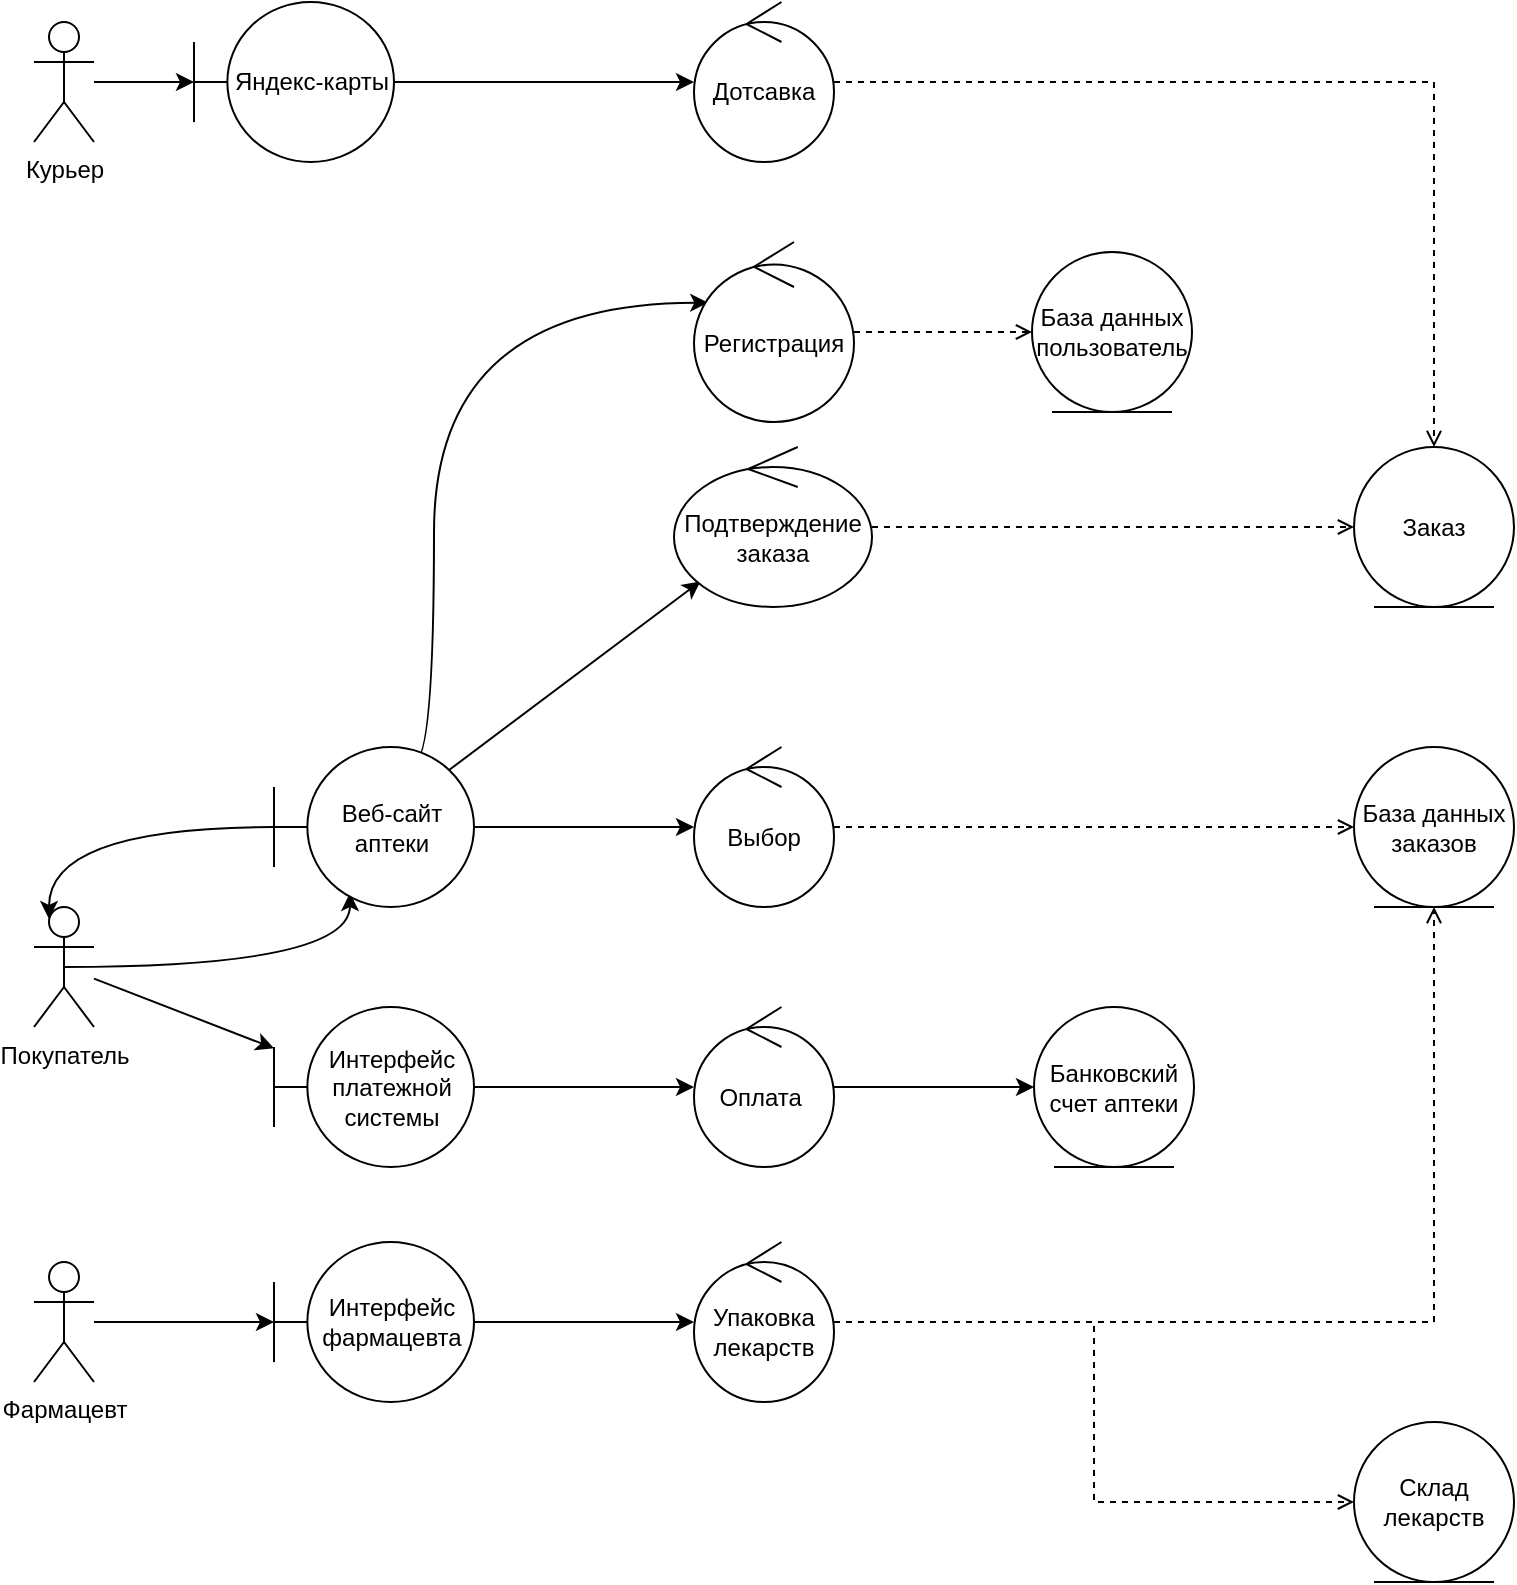 <mxfile version="26.0.16">
  <diagram name="Страница — 1" id="dqRWkBIB7Zv8lyWxam82">
    <mxGraphModel dx="2440" dy="1292" grid="1" gridSize="10" guides="1" tooltips="1" connect="1" arrows="1" fold="1" page="1" pageScale="1" pageWidth="827" pageHeight="1169" math="0" shadow="0">
      <root>
        <mxCell id="0" />
        <mxCell id="1" parent="0" />
        <mxCell id="P8F0VEBTFIbNjGWBx2y0-1" style="rounded=0;orthogonalLoop=1;jettySize=auto;html=1;exitX=0.5;exitY=0.5;exitDx=0;exitDy=0;exitPerimeter=0;entryX=0.38;entryY=0.913;entryDx=0;entryDy=0;entryPerimeter=0;edgeStyle=orthogonalEdgeStyle;curved=1;" edge="1" parent="1" source="P8F0VEBTFIbNjGWBx2y0-3" target="P8F0VEBTFIbNjGWBx2y0-5">
          <mxGeometry relative="1" as="geometry">
            <Array as="points">
              <mxPoint x="218" y="552.5" />
            </Array>
          </mxGeometry>
        </mxCell>
        <mxCell id="P8F0VEBTFIbNjGWBx2y0-2" style="rounded=0;orthogonalLoop=1;jettySize=auto;html=1;" edge="1" parent="1" source="P8F0VEBTFIbNjGWBx2y0-3" target="P8F0VEBTFIbNjGWBx2y0-7">
          <mxGeometry relative="1" as="geometry" />
        </mxCell>
        <mxCell id="P8F0VEBTFIbNjGWBx2y0-3" value="Покупатель" style="shape=umlActor;verticalLabelPosition=bottom;verticalAlign=top;html=1;outlineConnect=0;" vertex="1" parent="1">
          <mxGeometry x="60" y="522.5" width="30" height="60" as="geometry" />
        </mxCell>
        <mxCell id="P8F0VEBTFIbNjGWBx2y0-4" style="edgeStyle=orthogonalEdgeStyle;rounded=0;orthogonalLoop=1;jettySize=auto;html=1;" edge="1" parent="1" source="P8F0VEBTFIbNjGWBx2y0-5" target="P8F0VEBTFIbNjGWBx2y0-11">
          <mxGeometry relative="1" as="geometry" />
        </mxCell>
        <mxCell id="P8F0VEBTFIbNjGWBx2y0-52" style="rounded=0;orthogonalLoop=1;jettySize=auto;html=1;exitX=0.854;exitY=0.164;exitDx=0;exitDy=0;exitPerimeter=0;" edge="1" parent="1" source="P8F0VEBTFIbNjGWBx2y0-5" target="P8F0VEBTFIbNjGWBx2y0-47">
          <mxGeometry relative="1" as="geometry" />
        </mxCell>
        <mxCell id="P8F0VEBTFIbNjGWBx2y0-59" style="edgeStyle=orthogonalEdgeStyle;rounded=0;orthogonalLoop=1;jettySize=auto;html=1;curved=1;entryX=0.089;entryY=0.337;entryDx=0;entryDy=0;entryPerimeter=0;" edge="1" parent="1" target="P8F0VEBTFIbNjGWBx2y0-57">
          <mxGeometry relative="1" as="geometry">
            <mxPoint x="250" y="450" as="sourcePoint" />
            <Array as="points">
              <mxPoint x="260" y="220" />
            </Array>
          </mxGeometry>
        </mxCell>
        <mxCell id="P8F0VEBTFIbNjGWBx2y0-5" value="Веб-сайт аптеки" style="shape=umlBoundary;whiteSpace=wrap;html=1;" vertex="1" parent="1">
          <mxGeometry x="180" y="442.5" width="100" height="80" as="geometry" />
        </mxCell>
        <mxCell id="P8F0VEBTFIbNjGWBx2y0-50" style="edgeStyle=orthogonalEdgeStyle;rounded=0;orthogonalLoop=1;jettySize=auto;html=1;" edge="1" parent="1" source="P8F0VEBTFIbNjGWBx2y0-7" target="P8F0VEBTFIbNjGWBx2y0-49">
          <mxGeometry relative="1" as="geometry" />
        </mxCell>
        <mxCell id="P8F0VEBTFIbNjGWBx2y0-7" value="Интерфейс платежной системы" style="shape=umlBoundary;whiteSpace=wrap;html=1;" vertex="1" parent="1">
          <mxGeometry x="180" y="572.5" width="100" height="80" as="geometry" />
        </mxCell>
        <mxCell id="P8F0VEBTFIbNjGWBx2y0-9" value="База данных заказов" style="ellipse;shape=umlEntity;whiteSpace=wrap;html=1;" vertex="1" parent="1">
          <mxGeometry x="720" y="442.5" width="80" height="80" as="geometry" />
        </mxCell>
        <mxCell id="P8F0VEBTFIbNjGWBx2y0-10" style="rounded=0;orthogonalLoop=1;jettySize=auto;html=1;entryX=0;entryY=0.5;entryDx=0;entryDy=0;dashed=1;endArrow=open;endFill=0;" edge="1" parent="1" source="P8F0VEBTFIbNjGWBx2y0-11" target="P8F0VEBTFIbNjGWBx2y0-9">
          <mxGeometry relative="1" as="geometry" />
        </mxCell>
        <mxCell id="P8F0VEBTFIbNjGWBx2y0-11" value="Выбор" style="ellipse;shape=umlControl;whiteSpace=wrap;html=1;" vertex="1" parent="1">
          <mxGeometry x="390" y="442.5" width="70" height="80" as="geometry" />
        </mxCell>
        <mxCell id="P8F0VEBTFIbNjGWBx2y0-12" style="rounded=0;orthogonalLoop=1;jettySize=auto;html=1;entryX=0.25;entryY=0.1;entryDx=0;entryDy=0;entryPerimeter=0;edgeStyle=orthogonalEdgeStyle;curved=1;" edge="1" parent="1" source="P8F0VEBTFIbNjGWBx2y0-5" target="P8F0VEBTFIbNjGWBx2y0-3">
          <mxGeometry relative="1" as="geometry">
            <Array as="points">
              <mxPoint x="68" y="482.5" />
            </Array>
          </mxGeometry>
        </mxCell>
        <mxCell id="P8F0VEBTFIbNjGWBx2y0-77" style="edgeStyle=orthogonalEdgeStyle;rounded=0;orthogonalLoop=1;jettySize=auto;html=1;" edge="1" parent="1" source="P8F0VEBTFIbNjGWBx2y0-21" target="P8F0VEBTFIbNjGWBx2y0-69">
          <mxGeometry relative="1" as="geometry" />
        </mxCell>
        <mxCell id="P8F0VEBTFIbNjGWBx2y0-21" value="Фармацевт" style="shape=umlActor;verticalLabelPosition=bottom;verticalAlign=top;html=1;outlineConnect=0;" vertex="1" parent="1">
          <mxGeometry x="60" y="700" width="30" height="60" as="geometry" />
        </mxCell>
        <mxCell id="P8F0VEBTFIbNjGWBx2y0-29" style="edgeStyle=orthogonalEdgeStyle;rounded=0;orthogonalLoop=1;jettySize=auto;html=1;" edge="1" parent="1" source="P8F0VEBTFIbNjGWBx2y0-30" target="P8F0VEBTFIbNjGWBx2y0-36">
          <mxGeometry relative="1" as="geometry" />
        </mxCell>
        <mxCell id="P8F0VEBTFIbNjGWBx2y0-30" value="Курьер" style="shape=umlActor;verticalLabelPosition=bottom;verticalAlign=top;html=1;outlineConnect=0;" vertex="1" parent="1">
          <mxGeometry x="60" y="80" width="30" height="60" as="geometry" />
        </mxCell>
        <mxCell id="P8F0VEBTFIbNjGWBx2y0-35" style="edgeStyle=orthogonalEdgeStyle;rounded=0;orthogonalLoop=1;jettySize=auto;html=1;" edge="1" parent="1" source="P8F0VEBTFIbNjGWBx2y0-36" target="P8F0VEBTFIbNjGWBx2y0-38">
          <mxGeometry relative="1" as="geometry" />
        </mxCell>
        <mxCell id="P8F0VEBTFIbNjGWBx2y0-36" value="Яндекс-карты" style="shape=umlBoundary;whiteSpace=wrap;html=1;" vertex="1" parent="1">
          <mxGeometry x="140" y="70" width="100" height="80" as="geometry" />
        </mxCell>
        <mxCell id="P8F0VEBTFIbNjGWBx2y0-79" style="edgeStyle=orthogonalEdgeStyle;rounded=0;orthogonalLoop=1;jettySize=auto;html=1;entryX=0.5;entryY=0;entryDx=0;entryDy=0;dashed=1;endArrow=open;endFill=0;" edge="1" parent="1" source="P8F0VEBTFIbNjGWBx2y0-38" target="P8F0VEBTFIbNjGWBx2y0-48">
          <mxGeometry relative="1" as="geometry" />
        </mxCell>
        <mxCell id="P8F0VEBTFIbNjGWBx2y0-38" value="Дотсавка" style="ellipse;shape=umlControl;whiteSpace=wrap;html=1;" vertex="1" parent="1">
          <mxGeometry x="390" y="70" width="70" height="80" as="geometry" />
        </mxCell>
        <mxCell id="P8F0VEBTFIbNjGWBx2y0-40" value="Банковский счет аптеки" style="ellipse;shape=umlEntity;whiteSpace=wrap;html=1;" vertex="1" parent="1">
          <mxGeometry x="560" y="572.5" width="80" height="80" as="geometry" />
        </mxCell>
        <mxCell id="P8F0VEBTFIbNjGWBx2y0-46" style="edgeStyle=orthogonalEdgeStyle;rounded=0;orthogonalLoop=1;jettySize=auto;html=1;dashed=1;endArrow=open;endFill=0;" edge="1" parent="1" source="P8F0VEBTFIbNjGWBx2y0-47" target="P8F0VEBTFIbNjGWBx2y0-48">
          <mxGeometry relative="1" as="geometry" />
        </mxCell>
        <mxCell id="P8F0VEBTFIbNjGWBx2y0-47" value="Подтверждение заказа" style="ellipse;shape=umlControl;whiteSpace=wrap;html=1;" vertex="1" parent="1">
          <mxGeometry x="380" y="292.5" width="99" height="80" as="geometry" />
        </mxCell>
        <mxCell id="P8F0VEBTFIbNjGWBx2y0-48" value="Заказ" style="ellipse;shape=umlEntity;whiteSpace=wrap;html=1;" vertex="1" parent="1">
          <mxGeometry x="720" y="292.5" width="80" height="80" as="geometry" />
        </mxCell>
        <mxCell id="P8F0VEBTFIbNjGWBx2y0-51" style="edgeStyle=orthogonalEdgeStyle;rounded=0;orthogonalLoop=1;jettySize=auto;html=1;" edge="1" parent="1" source="P8F0VEBTFIbNjGWBx2y0-49" target="P8F0VEBTFIbNjGWBx2y0-40">
          <mxGeometry relative="1" as="geometry" />
        </mxCell>
        <mxCell id="P8F0VEBTFIbNjGWBx2y0-49" value="Оплата&amp;nbsp;" style="ellipse;shape=umlControl;whiteSpace=wrap;html=1;" vertex="1" parent="1">
          <mxGeometry x="390" y="572.5" width="70" height="80" as="geometry" />
        </mxCell>
        <mxCell id="P8F0VEBTFIbNjGWBx2y0-60" style="edgeStyle=orthogonalEdgeStyle;rounded=0;orthogonalLoop=1;jettySize=auto;html=1;dashed=1;endArrow=open;endFill=0;" edge="1" parent="1" source="P8F0VEBTFIbNjGWBx2y0-57" target="P8F0VEBTFIbNjGWBx2y0-58">
          <mxGeometry relative="1" as="geometry" />
        </mxCell>
        <mxCell id="P8F0VEBTFIbNjGWBx2y0-57" value="Регистрация" style="ellipse;shape=umlControl;whiteSpace=wrap;html=1;" vertex="1" parent="1">
          <mxGeometry x="390" y="190" width="80" height="90" as="geometry" />
        </mxCell>
        <mxCell id="P8F0VEBTFIbNjGWBx2y0-58" value="База данных пользователь" style="ellipse;shape=umlEntity;whiteSpace=wrap;html=1;" vertex="1" parent="1">
          <mxGeometry x="559" y="195" width="80" height="80" as="geometry" />
        </mxCell>
        <mxCell id="P8F0VEBTFIbNjGWBx2y0-68" style="edgeStyle=orthogonalEdgeStyle;rounded=0;orthogonalLoop=1;jettySize=auto;html=1;" edge="1" parent="1" source="P8F0VEBTFIbNjGWBx2y0-69" target="P8F0VEBTFIbNjGWBx2y0-71">
          <mxGeometry relative="1" as="geometry" />
        </mxCell>
        <mxCell id="P8F0VEBTFIbNjGWBx2y0-69" value="Интерфейс фармацевта" style="shape=umlBoundary;whiteSpace=wrap;html=1;" vertex="1" parent="1">
          <mxGeometry x="180" y="690" width="100" height="80" as="geometry" />
        </mxCell>
        <mxCell id="P8F0VEBTFIbNjGWBx2y0-70" style="edgeStyle=orthogonalEdgeStyle;rounded=0;orthogonalLoop=1;jettySize=auto;html=1;entryX=0;entryY=0.5;entryDx=0;entryDy=0;endArrow=open;endFill=0;dashed=1;" edge="1" parent="1" source="P8F0VEBTFIbNjGWBx2y0-71" target="P8F0VEBTFIbNjGWBx2y0-72">
          <mxGeometry relative="1" as="geometry" />
        </mxCell>
        <mxCell id="P8F0VEBTFIbNjGWBx2y0-78" style="edgeStyle=orthogonalEdgeStyle;rounded=0;orthogonalLoop=1;jettySize=auto;html=1;entryX=0.5;entryY=1;entryDx=0;entryDy=0;dashed=1;endArrow=open;endFill=0;" edge="1" parent="1" source="P8F0VEBTFIbNjGWBx2y0-71" target="P8F0VEBTFIbNjGWBx2y0-9">
          <mxGeometry relative="1" as="geometry" />
        </mxCell>
        <mxCell id="P8F0VEBTFIbNjGWBx2y0-71" value="Упаковка лекарств" style="ellipse;shape=umlControl;whiteSpace=wrap;html=1;" vertex="1" parent="1">
          <mxGeometry x="390" y="690" width="70" height="80" as="geometry" />
        </mxCell>
        <mxCell id="P8F0VEBTFIbNjGWBx2y0-72" value="Склад лекарств" style="ellipse;shape=umlEntity;whiteSpace=wrap;html=1;" vertex="1" parent="1">
          <mxGeometry x="720" y="780" width="80" height="80" as="geometry" />
        </mxCell>
      </root>
    </mxGraphModel>
  </diagram>
</mxfile>
